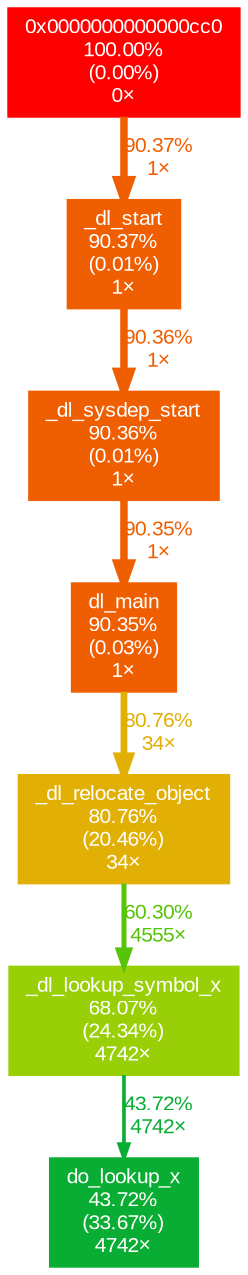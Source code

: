 digraph {
	graph [ranksep=0.25, fontname=Arial, nodesep=0.125];
	node [fontname=Arial, style=filled, height=0, width=0, shape=box, fontcolor=white];
	edge [fontname=Arial];
	"_dl_sysdep_start" [color="#f05e02", fontcolor="#ffffff", fontsize="10.00", label="_dl_sysdep_start\n90.36%\n(0.01%)\n1×"];
	"_dl_sysdep_start" -> "dl_main" [color="#f05e02", label="90.35%\n1×", arrowsize="0.95", fontsize="10.00", fontcolor="#f05e02", labeldistance="3.61", penwidth="3.61"];
	"_dl_start" [color="#f05e02", fontcolor="#ffffff", fontsize="10.00", label="_dl_start\n90.37%\n(0.01%)\n1×"];
	"_dl_start" -> "_dl_sysdep_start" [color="#f05e02", label="90.36%\n1×", arrowsize="0.95", fontsize="10.00", fontcolor="#f05e02", labeldistance="3.61", penwidth="3.61"];
	"dl_main" [color="#f05e02", fontcolor="#ffffff", fontsize="10.00", label="dl_main\n90.35%\n(0.03%)\n1×"];
	"dl_main" -> "_dl_relocate_object" [color="#e2af04", label="80.76%\n34×", arrowsize="0.90", fontsize="10.00", fontcolor="#e2af04", labeldistance="3.23", penwidth="3.23"];
	"do_lookup_x" [color="#0aad33", fontcolor="#ffffff", fontsize="10.00", label="do_lookup_x\n43.72%\n(33.67%)\n4742×"];
	"_dl_lookup_symbol_x" [color="#98cf07", fontcolor="#ffffff", fontsize="10.00", label="_dl_lookup_symbol_x\n68.07%\n(24.34%)\n4742×"];
	"_dl_lookup_symbol_x" -> "do_lookup_x" [color="#0aad33", label="43.72%\n4742×", arrowsize="0.66", fontsize="10.00", fontcolor="#0aad33", labeldistance="1.75", penwidth="1.75"];
	"0x0000000000000cc0" [color="#ff0000", fontcolor="#ffffff", fontsize="10.00", label="0x0000000000000cc0\n100.00%\n(0.00%)\n0×"];
	"0x0000000000000cc0" -> "_dl_start" [color="#f05e02", label="90.37%\n1×", arrowsize="0.95", fontsize="10.00", fontcolor="#f05e02", labeldistance="3.61", penwidth="3.61"];
	"_dl_relocate_object" [color="#e2af04", fontcolor="#ffffff", fontsize="10.00", label="_dl_relocate_object\n80.76%\n(20.46%)\n34×"];
	"_dl_relocate_object" -> "_dl_lookup_symbol_x" [color="#56c408", label="60.30%\n4555×", arrowsize="0.78", fontsize="10.00", fontcolor="#56c408", labeldistance="2.41", penwidth="2.41"];
}
